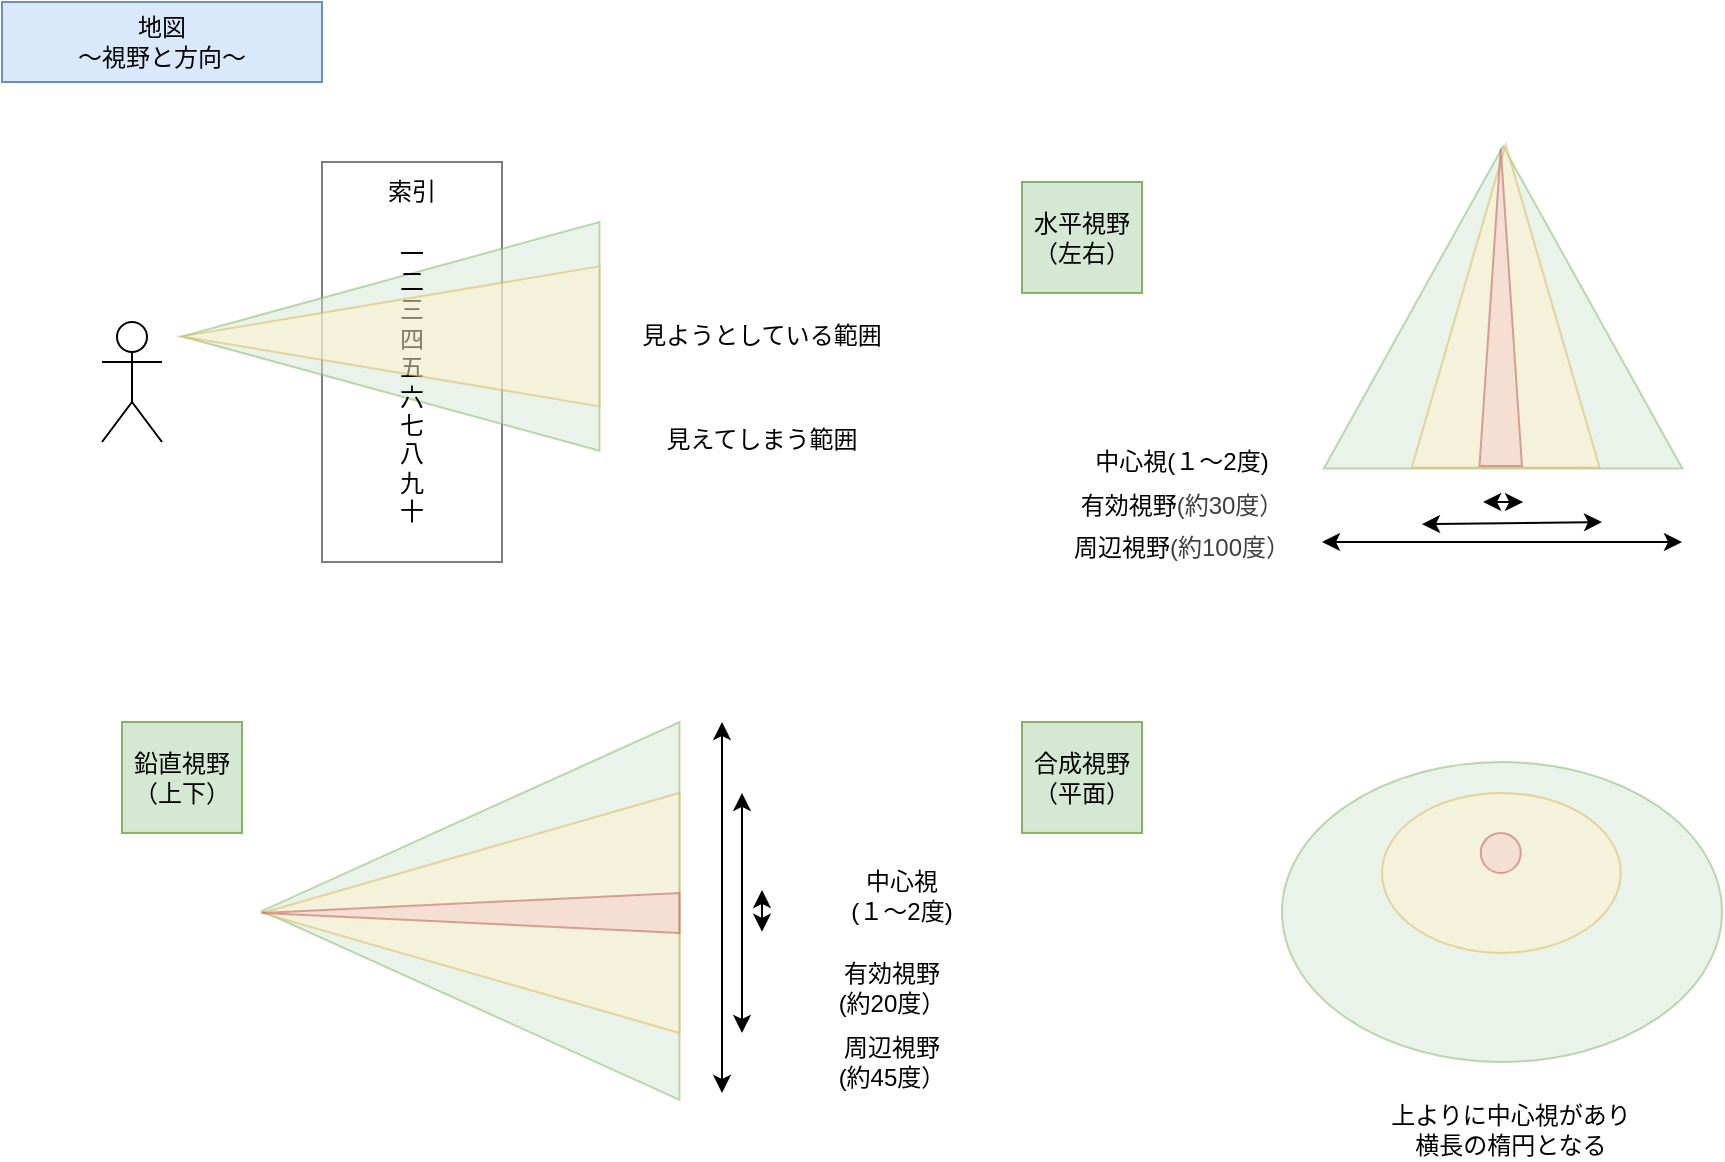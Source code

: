 <mxfile>
    <diagram name="02" id="YMj1xpAl_SfOTKT0soET">
        <mxGraphModel dx="866" dy="929" grid="1" gridSize="10" guides="1" tooltips="1" connect="1" arrows="1" fold="1" page="1" pageScale="1" pageWidth="1169" pageHeight="827" math="0" shadow="0">
            <root>
                <mxCell id="ML3krrQk0YiTmpszw3Px-0"/>
                <mxCell id="ML3krrQk0YiTmpszw3Px-1" parent="ML3krrQk0YiTmpszw3Px-0"/>
                <mxCell id="70" value="" style="ellipse;whiteSpace=wrap;html=1;fillColor=#d5e8d4;strokeColor=#82b366;opacity=50;" vertex="1" parent="ML3krrQk0YiTmpszw3Px-1">
                    <mxGeometry x="680" y="460" width="220" height="150" as="geometry"/>
                </mxCell>
                <mxCell id="46" value="" style="triangle;whiteSpace=wrap;html=1;rotation=-180;fillColor=#d5e8d4;strokeColor=#82b366;opacity=50;" vertex="1" parent="ML3krrQk0YiTmpszw3Px-1">
                    <mxGeometry x="170" y="440" width="208.74" height="188.91" as="geometry"/>
                </mxCell>
                <mxCell id="34" value="" style="rounded=0;whiteSpace=wrap;html=1;opacity=50;" vertex="1" parent="ML3krrQk0YiTmpszw3Px-1">
                    <mxGeometry x="200" y="160" width="90" height="200" as="geometry"/>
                </mxCell>
                <mxCell id="ML3krrQk0YiTmpszw3Px-4" value="地図&lt;div&gt;～視野と方向～&lt;/div&gt;" style="text;html=1;align=center;verticalAlign=middle;whiteSpace=wrap;rounded=0;fillColor=#dae8fc;strokeColor=#6c8ebf;" parent="ML3krrQk0YiTmpszw3Px-1" vertex="1">
                    <mxGeometry x="40" y="80" width="160" height="40" as="geometry"/>
                </mxCell>
                <mxCell id="0" value="" style="triangle;whiteSpace=wrap;html=1;rotation=-180;fillColor=#d5e8d4;strokeColor=#82b366;opacity=50;" parent="ML3krrQk0YiTmpszw3Px-1" vertex="1">
                    <mxGeometry x="130" y="190" width="208.74" height="114.38" as="geometry"/>
                </mxCell>
                <mxCell id="32" value="Actor" style="shape=umlActor;verticalLabelPosition=bottom;verticalAlign=top;outlineConnect=0;fontColor=none;noLabel=1;" vertex="1" parent="ML3krrQk0YiTmpszw3Px-1">
                    <mxGeometry x="90" y="240" width="30" height="60" as="geometry"/>
                </mxCell>
                <mxCell id="35" value="索引" style="text;html=1;align=center;verticalAlign=middle;whiteSpace=wrap;rounded=0;" vertex="1" parent="ML3krrQk0YiTmpszw3Px-1">
                    <mxGeometry x="215" y="160" width="60" height="30" as="geometry"/>
                </mxCell>
                <mxCell id="36" value="一&lt;div&gt;二&lt;/div&gt;&lt;div&gt;三&lt;/div&gt;&lt;div&gt;四&lt;/div&gt;&lt;div&gt;五&lt;/div&gt;&lt;div&gt;六&lt;/div&gt;&lt;div&gt;七&lt;/div&gt;&lt;div&gt;八&lt;/div&gt;&lt;div&gt;九&lt;/div&gt;&lt;div&gt;十&lt;/div&gt;" style="text;html=1;align=center;verticalAlign=middle;whiteSpace=wrap;rounded=0;" vertex="1" parent="ML3krrQk0YiTmpszw3Px-1">
                    <mxGeometry x="215" y="195" width="60" height="150" as="geometry"/>
                </mxCell>
                <mxCell id="37" value="見ようとしている範囲" style="text;html=1;align=center;verticalAlign=middle;whiteSpace=wrap;rounded=0;" vertex="1" parent="ML3krrQk0YiTmpszw3Px-1">
                    <mxGeometry x="350" y="228.29" width="140" height="37.81" as="geometry"/>
                </mxCell>
                <mxCell id="38" value="見えてしまう範囲" style="text;html=1;align=center;verticalAlign=middle;whiteSpace=wrap;rounded=0;" vertex="1" parent="ML3krrQk0YiTmpszw3Px-1">
                    <mxGeometry x="350" y="280" width="140" height="37.81" as="geometry"/>
                </mxCell>
                <mxCell id="39" value="" style="triangle;whiteSpace=wrap;html=1;rotation=-180;fillColor=#fff2cc;strokeColor=#d6b656;opacity=50;" vertex="1" parent="ML3krrQk0YiTmpszw3Px-1">
                    <mxGeometry x="130" y="212.19" width="208.74" height="70" as="geometry"/>
                </mxCell>
                <mxCell id="43" value="" style="triangle;whiteSpace=wrap;html=1;rotation=-180;fillColor=#fff2cc;strokeColor=#d6b656;opacity=50;" vertex="1" parent="ML3krrQk0YiTmpszw3Px-1">
                    <mxGeometry x="170" y="475.47" width="208.74" height="120" as="geometry"/>
                </mxCell>
                <mxCell id="41" value="" style="triangle;whiteSpace=wrap;html=1;rotation=-180;fillColor=#f8cecc;strokeColor=#b85450;opacity=50;" vertex="1" parent="ML3krrQk0YiTmpszw3Px-1">
                    <mxGeometry x="170" y="525.47" width="208.74" height="20" as="geometry"/>
                </mxCell>
                <mxCell id="42" value="中心視(１～2度)" style="text;html=1;align=center;verticalAlign=middle;whiteSpace=wrap;rounded=0;" vertex="1" parent="ML3krrQk0YiTmpszw3Px-1">
                    <mxGeometry x="570" y="300" width="120" height="20" as="geometry"/>
                </mxCell>
                <mxCell id="45" value="有効視野&lt;div&gt;(約20度）&lt;/div&gt;" style="text;html=1;align=center;verticalAlign=middle;whiteSpace=wrap;rounded=0;" vertex="1" parent="ML3krrQk0YiTmpszw3Px-1">
                    <mxGeometry x="430" y="554.38" width="110" height="37.81" as="geometry"/>
                </mxCell>
                <mxCell id="47" value="" style="endArrow=classic;startArrow=classic;html=1;" edge="1" parent="ML3krrQk0YiTmpszw3Px-1">
                    <mxGeometry width="50" height="50" relative="1" as="geometry">
                        <mxPoint x="420" y="544.91" as="sourcePoint"/>
                        <mxPoint x="420" y="524" as="targetPoint"/>
                    </mxGeometry>
                </mxCell>
                <mxCell id="48" value="" style="endArrow=classic;startArrow=classic;html=1;" edge="1" parent="ML3krrQk0YiTmpszw3Px-1">
                    <mxGeometry width="50" height="50" relative="1" as="geometry">
                        <mxPoint x="410" y="595.47" as="sourcePoint"/>
                        <mxPoint x="410" y="475.47" as="targetPoint"/>
                    </mxGeometry>
                </mxCell>
                <mxCell id="49" value="" style="endArrow=classic;startArrow=classic;html=1;" edge="1" parent="ML3krrQk0YiTmpszw3Px-1">
                    <mxGeometry width="50" height="50" relative="1" as="geometry">
                        <mxPoint x="400" y="625.47" as="sourcePoint"/>
                        <mxPoint x="400" y="440" as="targetPoint"/>
                    </mxGeometry>
                </mxCell>
                <mxCell id="50" value="周辺視野&lt;div&gt;(約45度）&lt;/div&gt;" style="text;html=1;align=center;verticalAlign=middle;whiteSpace=wrap;rounded=0;" vertex="1" parent="ML3krrQk0YiTmpszw3Px-1">
                    <mxGeometry x="430" y="591.1" width="110" height="37.81" as="geometry"/>
                </mxCell>
                <mxCell id="52" value="鉛直視野&lt;div&gt;（上下）&lt;/div&gt;" style="text;html=1;align=center;verticalAlign=middle;whiteSpace=wrap;rounded=0;fillColor=#d5e8d4;strokeColor=#82b366;" vertex="1" parent="ML3krrQk0YiTmpszw3Px-1">
                    <mxGeometry x="100" y="440" width="60" height="55.47" as="geometry"/>
                </mxCell>
                <mxCell id="54" value="水平視野&lt;div&gt;（左右）&lt;/div&gt;" style="text;html=1;align=center;verticalAlign=middle;whiteSpace=wrap;rounded=0;fillColor=#d5e8d4;strokeColor=#82b366;" vertex="1" parent="ML3krrQk0YiTmpszw3Px-1">
                    <mxGeometry x="550" y="170" width="60" height="55.47" as="geometry"/>
                </mxCell>
                <mxCell id="58" value="" style="triangle;whiteSpace=wrap;html=1;rotation=-90;fillColor=#d5e8d4;strokeColor=#82b366;opacity=50;" vertex="1" parent="ML3krrQk0YiTmpszw3Px-1">
                    <mxGeometry x="710" y="143.01" width="161.11" height="179.29" as="geometry"/>
                </mxCell>
                <mxCell id="59" value="" style="triangle;whiteSpace=wrap;html=1;rotation=-90;fillColor=#fff2cc;strokeColor=#d6b656;opacity=50;" vertex="1" parent="ML3krrQk0YiTmpszw3Px-1">
                    <mxGeometry x="711.11" y="185.08" width="161.44" height="93.92" as="geometry"/>
                </mxCell>
                <mxCell id="60" value="" style="triangle;whiteSpace=wrap;html=1;rotation=-90;fillColor=#f8cecc;strokeColor=#b85450;opacity=50;" vertex="1" parent="ML3krrQk0YiTmpszw3Px-1">
                    <mxGeometry x="710" y="222.03" width="158.74" height="21.25" as="geometry"/>
                </mxCell>
                <mxCell id="61" value="" style="endArrow=classic;startArrow=classic;html=1;" edge="1" parent="ML3krrQk0YiTmpszw3Px-1">
                    <mxGeometry width="50" height="50" relative="1" as="geometry">
                        <mxPoint x="800.56" y="330" as="sourcePoint"/>
                        <mxPoint x="780.56" y="330" as="targetPoint"/>
                    </mxGeometry>
                </mxCell>
                <mxCell id="62" value="" style="endArrow=classic;startArrow=classic;html=1;" edge="1" parent="ML3krrQk0YiTmpszw3Px-1">
                    <mxGeometry width="50" height="50" relative="1" as="geometry">
                        <mxPoint x="840" y="340" as="sourcePoint"/>
                        <mxPoint x="750" y="341.1" as="targetPoint"/>
                    </mxGeometry>
                </mxCell>
                <mxCell id="63" value="" style="endArrow=classic;startArrow=classic;html=1;" edge="1" parent="ML3krrQk0YiTmpszw3Px-1">
                    <mxGeometry width="50" height="50" relative="1" as="geometry">
                        <mxPoint x="880" y="350" as="sourcePoint"/>
                        <mxPoint x="700" y="350" as="targetPoint"/>
                    </mxGeometry>
                </mxCell>
                <mxCell id="65" value="有効視野&lt;span style=&quot;color: rgb(63, 63, 63); background-color: transparent;&quot;&gt;(約30度）&lt;/span&gt;" style="text;html=1;align=center;verticalAlign=middle;whiteSpace=wrap;rounded=0;" vertex="1" parent="ML3krrQk0YiTmpszw3Px-1">
                    <mxGeometry x="570" y="322.3" width="120" height="20" as="geometry"/>
                </mxCell>
                <mxCell id="66" value="周辺視野&lt;span style=&quot;color: rgb(63, 63, 63); background-color: transparent;&quot;&gt;(約100度）&lt;/span&gt;" style="text;html=1;align=center;verticalAlign=middle;whiteSpace=wrap;rounded=0;" vertex="1" parent="ML3krrQk0YiTmpszw3Px-1">
                    <mxGeometry x="570" y="345.47" width="120" height="14.53" as="geometry"/>
                </mxCell>
                <mxCell id="68" value="" style="ellipse;whiteSpace=wrap;html=1;fillColor=#fff2cc;strokeColor=#d6b656;opacity=50;" vertex="1" parent="ML3krrQk0YiTmpszw3Px-1">
                    <mxGeometry x="730" y="475.47" width="119.37" height="80" as="geometry"/>
                </mxCell>
                <mxCell id="67" value="" style="ellipse;whiteSpace=wrap;html=1;aspect=fixed;fillColor=#f8cecc;strokeColor=#b85450;opacity=50;" vertex="1" parent="ML3krrQk0YiTmpszw3Px-1">
                    <mxGeometry x="779.37" y="495.47" width="20" height="20" as="geometry"/>
                </mxCell>
                <mxCell id="71" value="中心視&lt;div&gt;(１～2度)&lt;/div&gt;" style="text;html=1;align=center;verticalAlign=middle;whiteSpace=wrap;rounded=0;" vertex="1" parent="ML3krrQk0YiTmpszw3Px-1">
                    <mxGeometry x="440" y="510" width="100" height="34.46" as="geometry"/>
                </mxCell>
                <mxCell id="72" value="上よりに中心視があり&lt;div&gt;横長の楕円となる&lt;/div&gt;" style="text;html=1;align=center;verticalAlign=middle;whiteSpace=wrap;rounded=0;" vertex="1" parent="ML3krrQk0YiTmpszw3Px-1">
                    <mxGeometry x="719.37" y="628.91" width="150.63" height="30" as="geometry"/>
                </mxCell>
                <mxCell id="73" value="合成視野&lt;div&gt;（平面）&lt;/div&gt;" style="text;html=1;align=center;verticalAlign=middle;whiteSpace=wrap;rounded=0;fillColor=#d5e8d4;strokeColor=#82b366;" vertex="1" parent="ML3krrQk0YiTmpszw3Px-1">
                    <mxGeometry x="550" y="440" width="60" height="55.47" as="geometry"/>
                </mxCell>
            </root>
        </mxGraphModel>
    </diagram>
</mxfile>